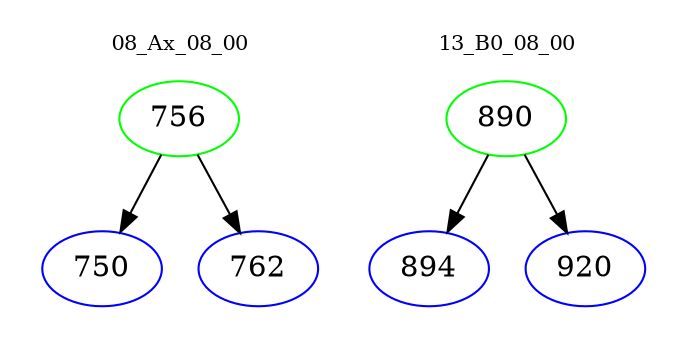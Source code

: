 digraph{
subgraph cluster_0 {
color = white
label = "08_Ax_08_00";
fontsize=10;
T0_756 [label="756", color="green"]
T0_756 -> T0_750 [color="black"]
T0_750 [label="750", color="blue"]
T0_756 -> T0_762 [color="black"]
T0_762 [label="762", color="blue"]
}
subgraph cluster_1 {
color = white
label = "13_B0_08_00";
fontsize=10;
T1_890 [label="890", color="green"]
T1_890 -> T1_894 [color="black"]
T1_894 [label="894", color="blue"]
T1_890 -> T1_920 [color="black"]
T1_920 [label="920", color="blue"]
}
}
